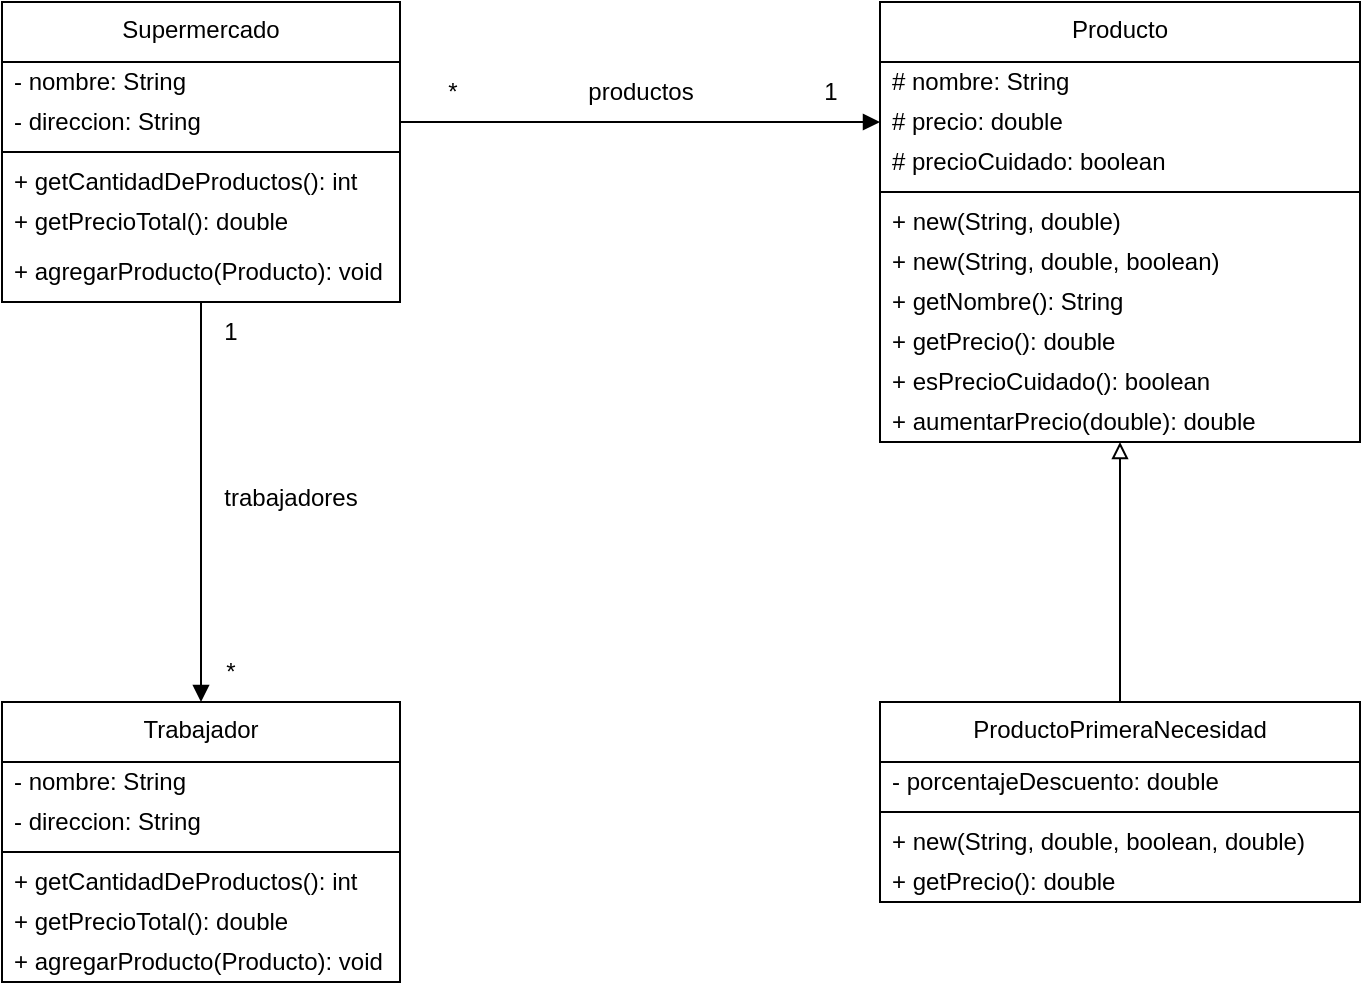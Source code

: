 <mxfile version="26.2.10">
  <diagram id="C5RBs43oDa-KdzZeNtuy" name="Page-1">
    <mxGraphModel dx="987" dy="510" grid="1" gridSize="10" guides="1" tooltips="1" connect="1" arrows="1" fold="1" page="1" pageScale="1" pageWidth="827" pageHeight="1169" math="0" shadow="0">
      <root>
        <mxCell id="WIyWlLk6GJQsqaUBKTNV-0" />
        <mxCell id="WIyWlLk6GJQsqaUBKTNV-1" parent="WIyWlLk6GJQsqaUBKTNV-0" />
        <mxCell id="pHsLct-9ISEgoUKic6j2-55" style="edgeStyle=orthogonalEdgeStyle;rounded=0;orthogonalLoop=1;jettySize=auto;html=1;entryX=0.5;entryY=0;entryDx=0;entryDy=0;endArrow=block;endFill=1;" edge="1" parent="WIyWlLk6GJQsqaUBKTNV-1" source="pHsLct-9ISEgoUKic6j2-0" target="pHsLct-9ISEgoUKic6j2-48">
          <mxGeometry relative="1" as="geometry" />
        </mxCell>
        <mxCell id="pHsLct-9ISEgoUKic6j2-0" value="Supermercado" style="swimlane;fontStyle=0;align=center;verticalAlign=top;childLayout=stackLayout;horizontal=1;startSize=30;horizontalStack=0;resizeParent=1;resizeParentMax=0;resizeLast=0;collapsible=0;marginBottom=0;html=1;whiteSpace=wrap;" vertex="1" parent="WIyWlLk6GJQsqaUBKTNV-1">
          <mxGeometry x="81" y="90" width="199" height="150" as="geometry" />
        </mxCell>
        <mxCell id="pHsLct-9ISEgoUKic6j2-2" value="- nombre: String" style="text;html=1;strokeColor=none;fillColor=none;align=left;verticalAlign=middle;spacingLeft=4;spacingRight=4;overflow=hidden;rotatable=0;points=[[0,0.5],[1,0.5]];portConstraint=eastwest;whiteSpace=wrap;" vertex="1" parent="pHsLct-9ISEgoUKic6j2-0">
          <mxGeometry y="30" width="199" height="20" as="geometry" />
        </mxCell>
        <mxCell id="pHsLct-9ISEgoUKic6j2-3" value="&lt;font style=&quot;color: rgb(0, 0, 0);&quot;&gt;- direccion: String&lt;/font&gt;" style="text;html=1;strokeColor=none;fillColor=none;align=left;verticalAlign=middle;spacingLeft=4;spacingRight=4;overflow=hidden;rotatable=0;points=[[0,0.5],[1,0.5]];portConstraint=eastwest;fontColor=#808080;whiteSpace=wrap;" vertex="1" parent="pHsLct-9ISEgoUKic6j2-0">
          <mxGeometry y="50" width="199" height="20" as="geometry" />
        </mxCell>
        <mxCell id="pHsLct-9ISEgoUKic6j2-5" value="" style="line;strokeWidth=1;fillColor=none;align=left;verticalAlign=middle;spacingTop=-1;spacingLeft=3;spacingRight=3;rotatable=0;labelPosition=right;points=[];portConstraint=eastwest;" vertex="1" parent="pHsLct-9ISEgoUKic6j2-0">
          <mxGeometry y="70" width="199" height="10" as="geometry" />
        </mxCell>
        <mxCell id="pHsLct-9ISEgoUKic6j2-7" value="+ getCantidadDeProductos(): int" style="text;html=1;strokeColor=none;fillColor=none;align=left;verticalAlign=middle;spacingLeft=4;spacingRight=4;overflow=hidden;rotatable=0;points=[[0,0.5],[1,0.5]];portConstraint=eastwest;whiteSpace=wrap;" vertex="1" parent="pHsLct-9ISEgoUKic6j2-0">
          <mxGeometry y="80" width="199" height="20" as="geometry" />
        </mxCell>
        <mxCell id="pHsLct-9ISEgoUKic6j2-10" value="+ getPrecioTotal(): double" style="text;html=1;strokeColor=none;fillColor=none;align=left;verticalAlign=middle;spacingLeft=4;spacingRight=4;overflow=hidden;rotatable=0;points=[[0,0.5],[1,0.5]];portConstraint=eastwest;whiteSpace=wrap;" vertex="1" parent="pHsLct-9ISEgoUKic6j2-0">
          <mxGeometry y="100" width="199" height="20" as="geometry" />
        </mxCell>
        <mxCell id="pHsLct-9ISEgoUKic6j2-9" value="+ agregarProducto(Producto): void" style="text;html=1;strokeColor=none;fillColor=none;align=left;verticalAlign=middle;spacingLeft=4;spacingRight=4;overflow=hidden;rotatable=0;points=[[0,0.5],[1,0.5]];portConstraint=eastwest;whiteSpace=wrap;" vertex="1" parent="pHsLct-9ISEgoUKic6j2-0">
          <mxGeometry y="120" width="199" height="30" as="geometry" />
        </mxCell>
        <mxCell id="pHsLct-9ISEgoUKic6j2-19" value="Producto" style="swimlane;fontStyle=0;align=center;verticalAlign=top;childLayout=stackLayout;horizontal=1;startSize=30;horizontalStack=0;resizeParent=1;resizeParentMax=0;resizeLast=0;collapsible=0;marginBottom=0;html=1;whiteSpace=wrap;" vertex="1" parent="WIyWlLk6GJQsqaUBKTNV-1">
          <mxGeometry x="520" y="90" width="240" height="220" as="geometry" />
        </mxCell>
        <mxCell id="pHsLct-9ISEgoUKic6j2-20" value="# nombre: String" style="text;html=1;strokeColor=none;fillColor=none;align=left;verticalAlign=middle;spacingLeft=4;spacingRight=4;overflow=hidden;rotatable=0;points=[[0,0.5],[1,0.5]];portConstraint=eastwest;whiteSpace=wrap;" vertex="1" parent="pHsLct-9ISEgoUKic6j2-19">
          <mxGeometry y="30" width="240" height="20" as="geometry" />
        </mxCell>
        <mxCell id="pHsLct-9ISEgoUKic6j2-21" value="&lt;font style=&quot;color: rgb(0, 0, 0);&quot;&gt;# precio: double&lt;/font&gt;" style="text;html=1;strokeColor=none;fillColor=none;align=left;verticalAlign=middle;spacingLeft=4;spacingRight=4;overflow=hidden;rotatable=0;points=[[0,0.5],[1,0.5]];portConstraint=eastwest;fontColor=#808080;whiteSpace=wrap;" vertex="1" parent="pHsLct-9ISEgoUKic6j2-19">
          <mxGeometry y="50" width="240" height="20" as="geometry" />
        </mxCell>
        <mxCell id="pHsLct-9ISEgoUKic6j2-30" value="&lt;font style=&quot;color: rgb(0, 0, 0);&quot;&gt;# precioCuidado: boolean&lt;/font&gt;" style="text;html=1;strokeColor=none;fillColor=none;align=left;verticalAlign=middle;spacingLeft=4;spacingRight=4;overflow=hidden;rotatable=0;points=[[0,0.5],[1,0.5]];portConstraint=eastwest;fontColor=#808080;whiteSpace=wrap;" vertex="1" parent="pHsLct-9ISEgoUKic6j2-19">
          <mxGeometry y="70" width="240" height="20" as="geometry" />
        </mxCell>
        <mxCell id="pHsLct-9ISEgoUKic6j2-22" value="" style="line;strokeWidth=1;fillColor=none;align=left;verticalAlign=middle;spacingTop=-1;spacingLeft=3;spacingRight=3;rotatable=0;labelPosition=right;points=[];portConstraint=eastwest;" vertex="1" parent="pHsLct-9ISEgoUKic6j2-19">
          <mxGeometry y="90" width="240" height="10" as="geometry" />
        </mxCell>
        <mxCell id="pHsLct-9ISEgoUKic6j2-23" value="+ new(String, double)" style="text;html=1;strokeColor=none;fillColor=none;align=left;verticalAlign=middle;spacingLeft=4;spacingRight=4;overflow=hidden;rotatable=0;points=[[0,0.5],[1,0.5]];portConstraint=eastwest;whiteSpace=wrap;" vertex="1" parent="pHsLct-9ISEgoUKic6j2-19">
          <mxGeometry y="100" width="240" height="20" as="geometry" />
        </mxCell>
        <mxCell id="pHsLct-9ISEgoUKic6j2-34" value="+ new(String, double, boolean)" style="text;html=1;strokeColor=none;fillColor=none;align=left;verticalAlign=middle;spacingLeft=4;spacingRight=4;overflow=hidden;rotatable=0;points=[[0,0.5],[1,0.5]];portConstraint=eastwest;whiteSpace=wrap;" vertex="1" parent="pHsLct-9ISEgoUKic6j2-19">
          <mxGeometry y="120" width="240" height="20" as="geometry" />
        </mxCell>
        <mxCell id="pHsLct-9ISEgoUKic6j2-32" value="+ getNombre(): String" style="text;html=1;strokeColor=none;fillColor=none;align=left;verticalAlign=middle;spacingLeft=4;spacingRight=4;overflow=hidden;rotatable=0;points=[[0,0.5],[1,0.5]];portConstraint=eastwest;whiteSpace=wrap;" vertex="1" parent="pHsLct-9ISEgoUKic6j2-19">
          <mxGeometry y="140" width="240" height="20" as="geometry" />
        </mxCell>
        <mxCell id="pHsLct-9ISEgoUKic6j2-24" value="+ getPrecio(): double" style="text;html=1;strokeColor=none;fillColor=none;align=left;verticalAlign=middle;spacingLeft=4;spacingRight=4;overflow=hidden;rotatable=0;points=[[0,0.5],[1,0.5]];portConstraint=eastwest;whiteSpace=wrap;" vertex="1" parent="pHsLct-9ISEgoUKic6j2-19">
          <mxGeometry y="160" width="240" height="20" as="geometry" />
        </mxCell>
        <mxCell id="pHsLct-9ISEgoUKic6j2-31" value="+ esPrecioCuidado(): boolean" style="text;html=1;strokeColor=none;fillColor=none;align=left;verticalAlign=middle;spacingLeft=4;spacingRight=4;overflow=hidden;rotatable=0;points=[[0,0.5],[1,0.5]];portConstraint=eastwest;whiteSpace=wrap;" vertex="1" parent="pHsLct-9ISEgoUKic6j2-19">
          <mxGeometry y="180" width="240" height="20" as="geometry" />
        </mxCell>
        <mxCell id="pHsLct-9ISEgoUKic6j2-25" value="+ aumentarPrecio(double): double" style="text;html=1;strokeColor=none;fillColor=none;align=left;verticalAlign=middle;spacingLeft=4;spacingRight=4;overflow=hidden;rotatable=0;points=[[0,0.5],[1,0.5]];portConstraint=eastwest;whiteSpace=wrap;" vertex="1" parent="pHsLct-9ISEgoUKic6j2-19">
          <mxGeometry y="200" width="240" height="20" as="geometry" />
        </mxCell>
        <mxCell id="pHsLct-9ISEgoUKic6j2-26" style="edgeStyle=orthogonalEdgeStyle;rounded=0;orthogonalLoop=1;jettySize=auto;html=1;exitX=1;exitY=0.5;exitDx=0;exitDy=0;entryX=0;entryY=0.5;entryDx=0;entryDy=0;endArrow=block;endFill=1;" edge="1" parent="WIyWlLk6GJQsqaUBKTNV-1" source="pHsLct-9ISEgoUKic6j2-3" target="pHsLct-9ISEgoUKic6j2-21">
          <mxGeometry relative="1" as="geometry" />
        </mxCell>
        <mxCell id="pHsLct-9ISEgoUKic6j2-27" value="*" style="text;html=1;align=center;verticalAlign=middle;resizable=0;points=[];autosize=1;strokeColor=none;fillColor=none;" vertex="1" parent="WIyWlLk6GJQsqaUBKTNV-1">
          <mxGeometry x="291" y="120" width="30" height="30" as="geometry" />
        </mxCell>
        <mxCell id="pHsLct-9ISEgoUKic6j2-28" value="1" style="text;html=1;align=center;verticalAlign=middle;resizable=0;points=[];autosize=1;strokeColor=none;fillColor=none;" vertex="1" parent="WIyWlLk6GJQsqaUBKTNV-1">
          <mxGeometry x="480" y="120" width="30" height="30" as="geometry" />
        </mxCell>
        <mxCell id="pHsLct-9ISEgoUKic6j2-29" value="productos" style="text;html=1;align=center;verticalAlign=middle;resizable=0;points=[];autosize=1;strokeColor=none;fillColor=none;" vertex="1" parent="WIyWlLk6GJQsqaUBKTNV-1">
          <mxGeometry x="360" y="120" width="80" height="30" as="geometry" />
        </mxCell>
        <mxCell id="pHsLct-9ISEgoUKic6j2-46" style="edgeStyle=orthogonalEdgeStyle;rounded=0;orthogonalLoop=1;jettySize=auto;html=1;endArrow=block;endFill=0;" edge="1" parent="WIyWlLk6GJQsqaUBKTNV-1" source="pHsLct-9ISEgoUKic6j2-35" target="pHsLct-9ISEgoUKic6j2-19">
          <mxGeometry relative="1" as="geometry" />
        </mxCell>
        <mxCell id="pHsLct-9ISEgoUKic6j2-35" value="ProductoPrimeraNecesidad" style="swimlane;fontStyle=0;align=center;verticalAlign=top;childLayout=stackLayout;horizontal=1;startSize=30;horizontalStack=0;resizeParent=1;resizeParentMax=0;resizeLast=0;collapsible=0;marginBottom=0;html=1;whiteSpace=wrap;" vertex="1" parent="WIyWlLk6GJQsqaUBKTNV-1">
          <mxGeometry x="520" y="440" width="240" height="100" as="geometry" />
        </mxCell>
        <mxCell id="pHsLct-9ISEgoUKic6j2-47" value="&lt;font style=&quot;color: rgb(0, 0, 0);&quot;&gt;- porcentajeDescuento: double&lt;/font&gt;" style="text;html=1;strokeColor=none;fillColor=none;align=left;verticalAlign=middle;spacingLeft=4;spacingRight=4;overflow=hidden;rotatable=0;points=[[0,0.5],[1,0.5]];portConstraint=eastwest;fontColor=#808080;whiteSpace=wrap;" vertex="1" parent="pHsLct-9ISEgoUKic6j2-35">
          <mxGeometry y="30" width="240" height="20" as="geometry" />
        </mxCell>
        <mxCell id="pHsLct-9ISEgoUKic6j2-39" value="" style="line;strokeWidth=1;fillColor=none;align=left;verticalAlign=middle;spacingTop=-1;spacingLeft=3;spacingRight=3;rotatable=0;labelPosition=right;points=[];portConstraint=eastwest;" vertex="1" parent="pHsLct-9ISEgoUKic6j2-35">
          <mxGeometry y="50" width="240" height="10" as="geometry" />
        </mxCell>
        <mxCell id="pHsLct-9ISEgoUKic6j2-41" value="+ new(String, double, boolean, double)" style="text;html=1;strokeColor=none;fillColor=none;align=left;verticalAlign=middle;spacingLeft=4;spacingRight=4;overflow=hidden;rotatable=0;points=[[0,0.5],[1,0.5]];portConstraint=eastwest;whiteSpace=wrap;" vertex="1" parent="pHsLct-9ISEgoUKic6j2-35">
          <mxGeometry y="60" width="240" height="20" as="geometry" />
        </mxCell>
        <mxCell id="pHsLct-9ISEgoUKic6j2-43" value="+ getPrecio(): double" style="text;html=1;strokeColor=none;fillColor=none;align=left;verticalAlign=middle;spacingLeft=4;spacingRight=4;overflow=hidden;rotatable=0;points=[[0,0.5],[1,0.5]];portConstraint=eastwest;whiteSpace=wrap;" vertex="1" parent="pHsLct-9ISEgoUKic6j2-35">
          <mxGeometry y="80" width="240" height="20" as="geometry" />
        </mxCell>
        <mxCell id="pHsLct-9ISEgoUKic6j2-48" value="Trabajador" style="swimlane;fontStyle=0;align=center;verticalAlign=top;childLayout=stackLayout;horizontal=1;startSize=30;horizontalStack=0;resizeParent=1;resizeParentMax=0;resizeLast=0;collapsible=0;marginBottom=0;html=1;whiteSpace=wrap;" vertex="1" parent="WIyWlLk6GJQsqaUBKTNV-1">
          <mxGeometry x="81" y="440" width="199" height="140" as="geometry" />
        </mxCell>
        <mxCell id="pHsLct-9ISEgoUKic6j2-49" value="- nombre: String" style="text;html=1;strokeColor=none;fillColor=none;align=left;verticalAlign=middle;spacingLeft=4;spacingRight=4;overflow=hidden;rotatable=0;points=[[0,0.5],[1,0.5]];portConstraint=eastwest;whiteSpace=wrap;" vertex="1" parent="pHsLct-9ISEgoUKic6j2-48">
          <mxGeometry y="30" width="199" height="20" as="geometry" />
        </mxCell>
        <mxCell id="pHsLct-9ISEgoUKic6j2-50" value="&lt;font style=&quot;color: rgb(0, 0, 0);&quot;&gt;- direccion: String&lt;/font&gt;" style="text;html=1;strokeColor=none;fillColor=none;align=left;verticalAlign=middle;spacingLeft=4;spacingRight=4;overflow=hidden;rotatable=0;points=[[0,0.5],[1,0.5]];portConstraint=eastwest;fontColor=#808080;whiteSpace=wrap;" vertex="1" parent="pHsLct-9ISEgoUKic6j2-48">
          <mxGeometry y="50" width="199" height="20" as="geometry" />
        </mxCell>
        <mxCell id="pHsLct-9ISEgoUKic6j2-51" value="" style="line;strokeWidth=1;fillColor=none;align=left;verticalAlign=middle;spacingTop=-1;spacingLeft=3;spacingRight=3;rotatable=0;labelPosition=right;points=[];portConstraint=eastwest;" vertex="1" parent="pHsLct-9ISEgoUKic6j2-48">
          <mxGeometry y="70" width="199" height="10" as="geometry" />
        </mxCell>
        <mxCell id="pHsLct-9ISEgoUKic6j2-52" value="+ getCantidadDeProductos(): int" style="text;html=1;strokeColor=none;fillColor=none;align=left;verticalAlign=middle;spacingLeft=4;spacingRight=4;overflow=hidden;rotatable=0;points=[[0,0.5],[1,0.5]];portConstraint=eastwest;whiteSpace=wrap;" vertex="1" parent="pHsLct-9ISEgoUKic6j2-48">
          <mxGeometry y="80" width="199" height="20" as="geometry" />
        </mxCell>
        <mxCell id="pHsLct-9ISEgoUKic6j2-53" value="+ getPrecioTotal(): double" style="text;html=1;strokeColor=none;fillColor=none;align=left;verticalAlign=middle;spacingLeft=4;spacingRight=4;overflow=hidden;rotatable=0;points=[[0,0.5],[1,0.5]];portConstraint=eastwest;whiteSpace=wrap;" vertex="1" parent="pHsLct-9ISEgoUKic6j2-48">
          <mxGeometry y="100" width="199" height="20" as="geometry" />
        </mxCell>
        <mxCell id="pHsLct-9ISEgoUKic6j2-54" value="+ agregarProducto(Producto): void" style="text;html=1;strokeColor=none;fillColor=none;align=left;verticalAlign=middle;spacingLeft=4;spacingRight=4;overflow=hidden;rotatable=0;points=[[0,0.5],[1,0.5]];portConstraint=eastwest;whiteSpace=wrap;" vertex="1" parent="pHsLct-9ISEgoUKic6j2-48">
          <mxGeometry y="120" width="199" height="20" as="geometry" />
        </mxCell>
        <mxCell id="pHsLct-9ISEgoUKic6j2-56" value="trabajadores" style="text;html=1;align=center;verticalAlign=middle;resizable=0;points=[];autosize=1;strokeColor=none;fillColor=none;" vertex="1" parent="WIyWlLk6GJQsqaUBKTNV-1">
          <mxGeometry x="180" y="323" width="90" height="30" as="geometry" />
        </mxCell>
        <mxCell id="pHsLct-9ISEgoUKic6j2-57" value="1" style="text;html=1;align=center;verticalAlign=middle;resizable=0;points=[];autosize=1;strokeColor=none;fillColor=none;" vertex="1" parent="WIyWlLk6GJQsqaUBKTNV-1">
          <mxGeometry x="180" y="240" width="30" height="30" as="geometry" />
        </mxCell>
        <mxCell id="pHsLct-9ISEgoUKic6j2-58" value="*" style="text;html=1;align=center;verticalAlign=middle;resizable=0;points=[];autosize=1;strokeColor=none;fillColor=none;" vertex="1" parent="WIyWlLk6GJQsqaUBKTNV-1">
          <mxGeometry x="180" y="410" width="30" height="30" as="geometry" />
        </mxCell>
      </root>
    </mxGraphModel>
  </diagram>
</mxfile>
